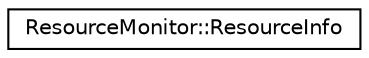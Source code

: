 digraph "Graphical Class Hierarchy"
{
 // LATEX_PDF_SIZE
  edge [fontname="Helvetica",fontsize="10",labelfontname="Helvetica",labelfontsize="10"];
  node [fontname="Helvetica",fontsize="10",shape=record];
  rankdir="LR";
  Node0 [label="ResourceMonitor::ResourceInfo",height=0.2,width=0.4,color="black", fillcolor="white", style="filled",URL="$structResourceMonitor_1_1ResourceInfo.html",tooltip=" "];
}
